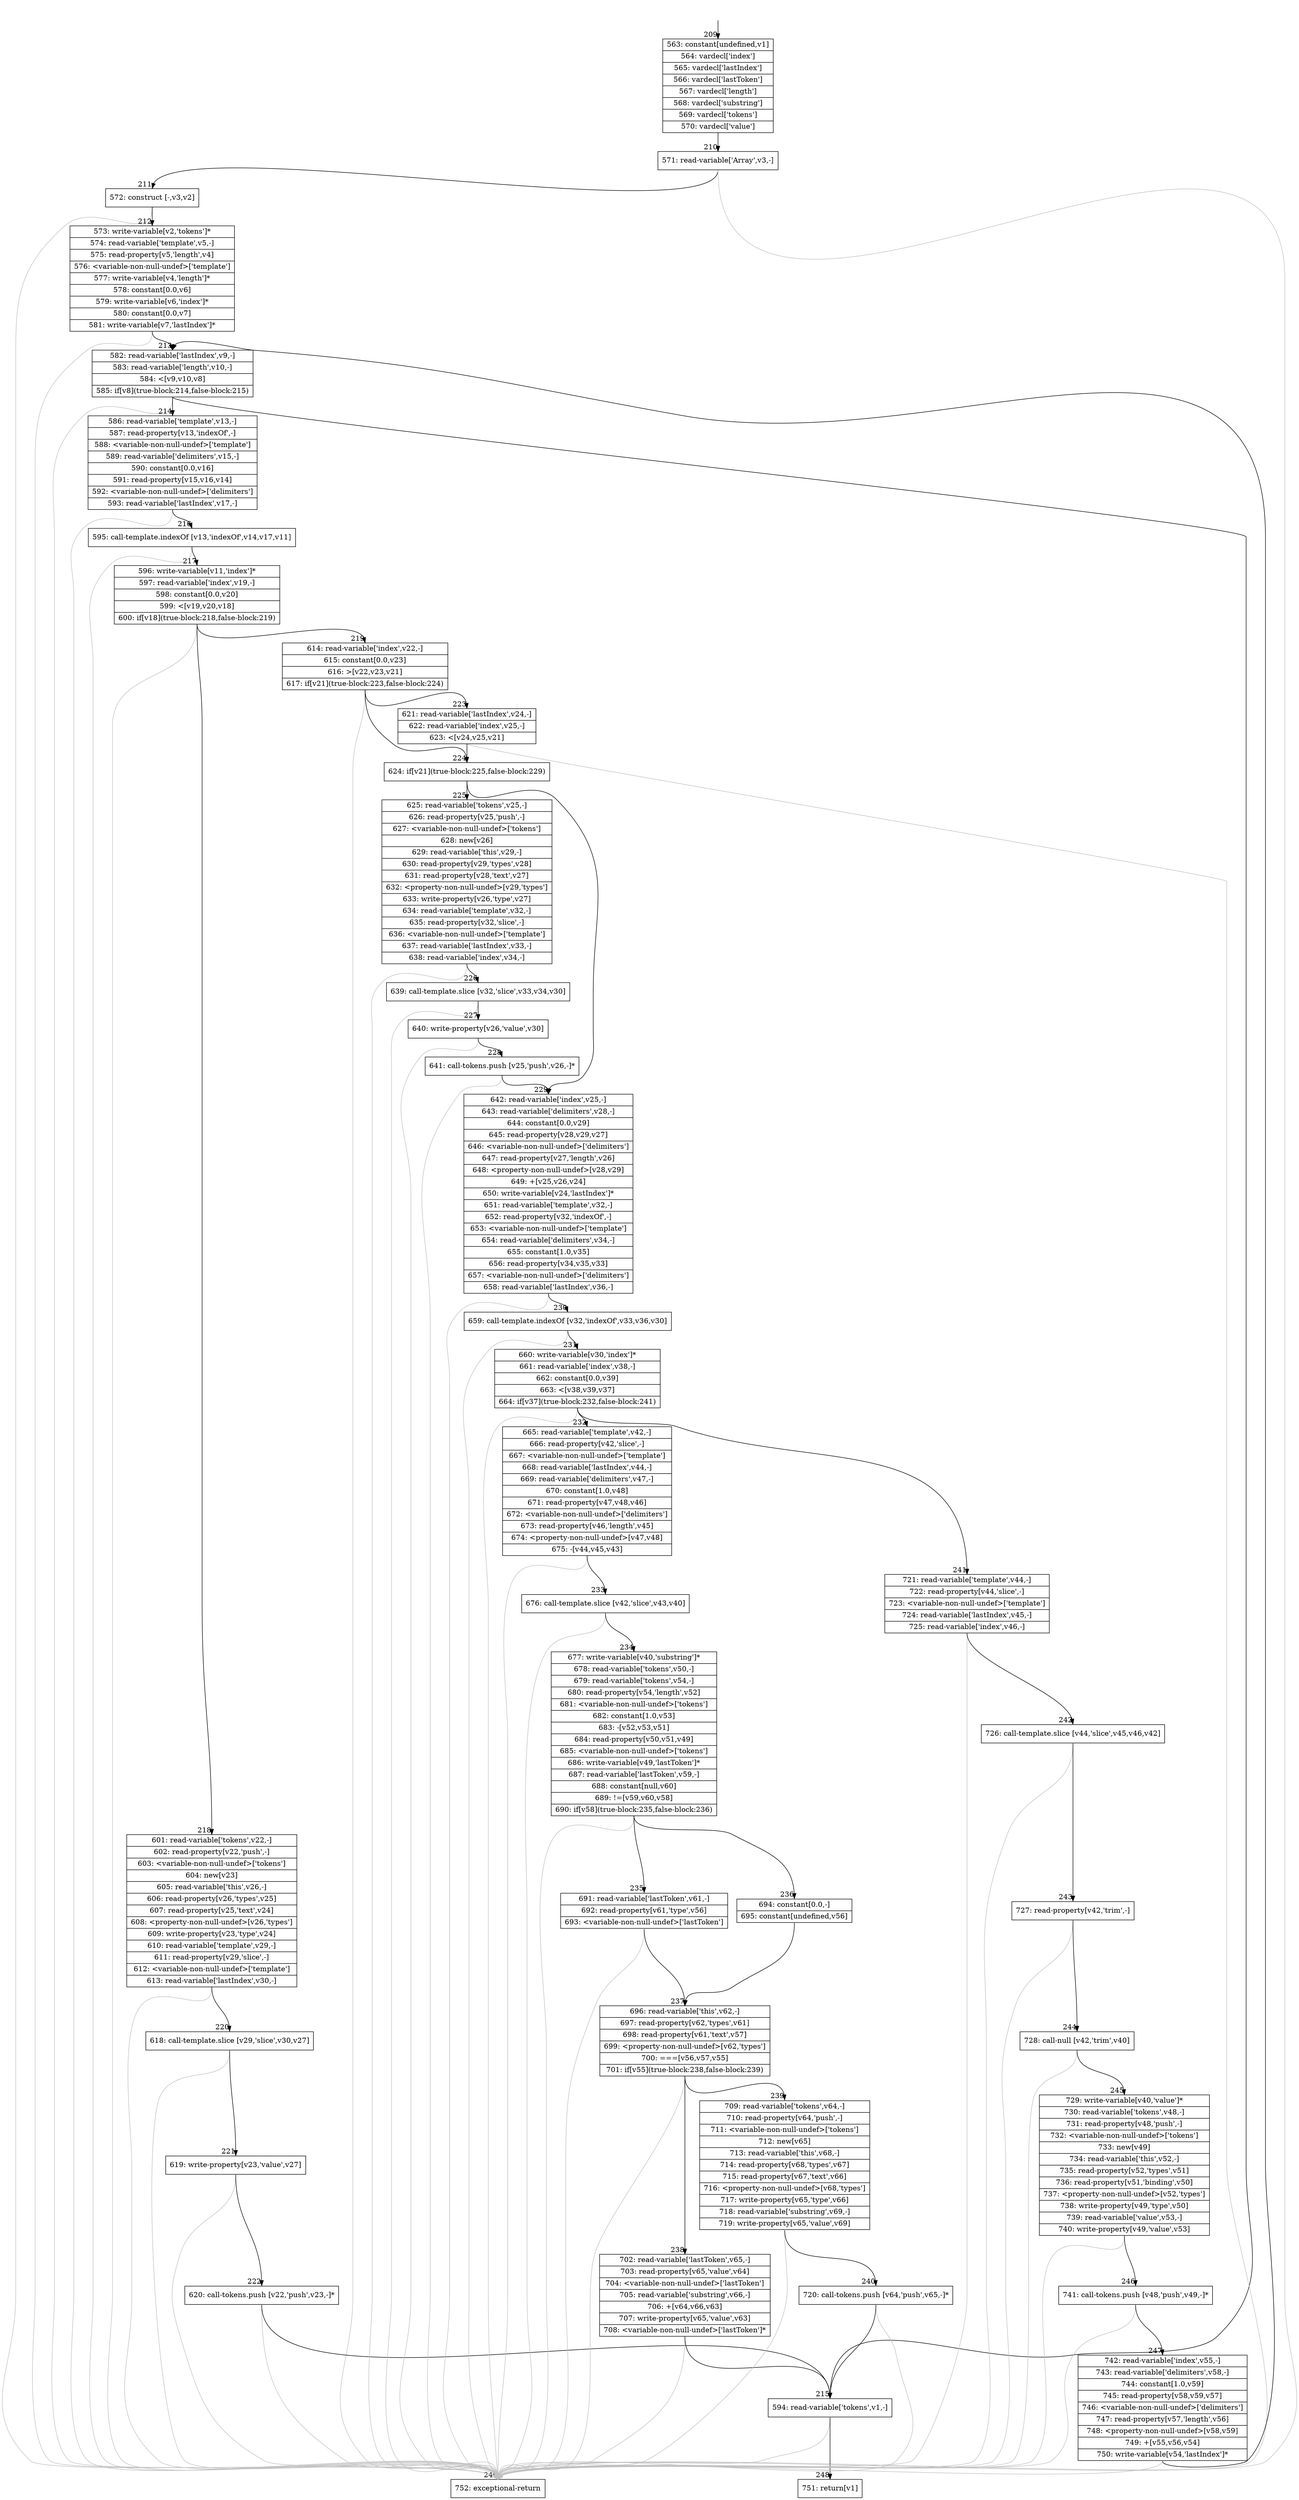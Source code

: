 digraph {
rankdir="TD"
BB_entry26[shape=none,label=""];
BB_entry26 -> BB209 [tailport=s, headport=n, headlabel="    209"]
BB209 [shape=record label="{563: constant[undefined,v1]|564: vardecl['index']|565: vardecl['lastIndex']|566: vardecl['lastToken']|567: vardecl['length']|568: vardecl['substring']|569: vardecl['tokens']|570: vardecl['value']}" ] 
BB209 -> BB210 [tailport=s, headport=n, headlabel="      210"]
BB210 [shape=record label="{571: read-variable['Array',v3,-]}" ] 
BB210 -> BB211 [tailport=s, headport=n, headlabel="      211"]
BB210 -> BB249 [tailport=s, headport=n, color=gray, headlabel="      249"]
BB211 [shape=record label="{572: construct [-,v3,v2]}" ] 
BB211 -> BB212 [tailport=s, headport=n, headlabel="      212"]
BB211 -> BB249 [tailport=s, headport=n, color=gray]
BB212 [shape=record label="{573: write-variable[v2,'tokens']*|574: read-variable['template',v5,-]|575: read-property[v5,'length',v4]|576: \<variable-non-null-undef\>['template']|577: write-variable[v4,'length']*|578: constant[0.0,v6]|579: write-variable[v6,'index']*|580: constant[0.0,v7]|581: write-variable[v7,'lastIndex']*}" ] 
BB212 -> BB213 [tailport=s, headport=n, headlabel="      213"]
BB212 -> BB249 [tailport=s, headport=n, color=gray]
BB213 [shape=record label="{582: read-variable['lastIndex',v9,-]|583: read-variable['length',v10,-]|584: \<[v9,v10,v8]|585: if[v8](true-block:214,false-block:215)}" ] 
BB213 -> BB214 [tailport=s, headport=n, headlabel="      214"]
BB213 -> BB215 [tailport=s, headport=n, headlabel="      215"]
BB213 -> BB249 [tailport=s, headport=n, color=gray]
BB214 [shape=record label="{586: read-variable['template',v13,-]|587: read-property[v13,'indexOf',-]|588: \<variable-non-null-undef\>['template']|589: read-variable['delimiters',v15,-]|590: constant[0.0,v16]|591: read-property[v15,v16,v14]|592: \<variable-non-null-undef\>['delimiters']|593: read-variable['lastIndex',v17,-]}" ] 
BB214 -> BB216 [tailport=s, headport=n, headlabel="      216"]
BB214 -> BB249 [tailport=s, headport=n, color=gray]
BB215 [shape=record label="{594: read-variable['tokens',v1,-]}" ] 
BB215 -> BB248 [tailport=s, headport=n, headlabel="      248"]
BB215 -> BB249 [tailport=s, headport=n, color=gray]
BB216 [shape=record label="{595: call-template.indexOf [v13,'indexOf',v14,v17,v11]}" ] 
BB216 -> BB217 [tailport=s, headport=n, headlabel="      217"]
BB216 -> BB249 [tailport=s, headport=n, color=gray]
BB217 [shape=record label="{596: write-variable[v11,'index']*|597: read-variable['index',v19,-]|598: constant[0.0,v20]|599: \<[v19,v20,v18]|600: if[v18](true-block:218,false-block:219)}" ] 
BB217 -> BB218 [tailport=s, headport=n, headlabel="      218"]
BB217 -> BB219 [tailport=s, headport=n, headlabel="      219"]
BB217 -> BB249 [tailport=s, headport=n, color=gray]
BB218 [shape=record label="{601: read-variable['tokens',v22,-]|602: read-property[v22,'push',-]|603: \<variable-non-null-undef\>['tokens']|604: new[v23]|605: read-variable['this',v26,-]|606: read-property[v26,'types',v25]|607: read-property[v25,'text',v24]|608: \<property-non-null-undef\>[v26,'types']|609: write-property[v23,'type',v24]|610: read-variable['template',v29,-]|611: read-property[v29,'slice',-]|612: \<variable-non-null-undef\>['template']|613: read-variable['lastIndex',v30,-]}" ] 
BB218 -> BB220 [tailport=s, headport=n, headlabel="      220"]
BB218 -> BB249 [tailport=s, headport=n, color=gray]
BB219 [shape=record label="{614: read-variable['index',v22,-]|615: constant[0.0,v23]|616: \>[v22,v23,v21]|617: if[v21](true-block:223,false-block:224)}" ] 
BB219 -> BB224 [tailport=s, headport=n, headlabel="      224"]
BB219 -> BB223 [tailport=s, headport=n, headlabel="      223"]
BB219 -> BB249 [tailport=s, headport=n, color=gray]
BB220 [shape=record label="{618: call-template.slice [v29,'slice',v30,v27]}" ] 
BB220 -> BB221 [tailport=s, headport=n, headlabel="      221"]
BB220 -> BB249 [tailport=s, headport=n, color=gray]
BB221 [shape=record label="{619: write-property[v23,'value',v27]}" ] 
BB221 -> BB222 [tailport=s, headport=n, headlabel="      222"]
BB221 -> BB249 [tailport=s, headport=n, color=gray]
BB222 [shape=record label="{620: call-tokens.push [v22,'push',v23,-]*}" ] 
BB222 -> BB215 [tailport=s, headport=n]
BB222 -> BB249 [tailport=s, headport=n, color=gray]
BB223 [shape=record label="{621: read-variable['lastIndex',v24,-]|622: read-variable['index',v25,-]|623: \<[v24,v25,v21]}" ] 
BB223 -> BB224 [tailport=s, headport=n]
BB223 -> BB249 [tailport=s, headport=n, color=gray]
BB224 [shape=record label="{624: if[v21](true-block:225,false-block:229)}" ] 
BB224 -> BB225 [tailport=s, headport=n, headlabel="      225"]
BB224 -> BB229 [tailport=s, headport=n, headlabel="      229"]
BB225 [shape=record label="{625: read-variable['tokens',v25,-]|626: read-property[v25,'push',-]|627: \<variable-non-null-undef\>['tokens']|628: new[v26]|629: read-variable['this',v29,-]|630: read-property[v29,'types',v28]|631: read-property[v28,'text',v27]|632: \<property-non-null-undef\>[v29,'types']|633: write-property[v26,'type',v27]|634: read-variable['template',v32,-]|635: read-property[v32,'slice',-]|636: \<variable-non-null-undef\>['template']|637: read-variable['lastIndex',v33,-]|638: read-variable['index',v34,-]}" ] 
BB225 -> BB226 [tailport=s, headport=n, headlabel="      226"]
BB225 -> BB249 [tailport=s, headport=n, color=gray]
BB226 [shape=record label="{639: call-template.slice [v32,'slice',v33,v34,v30]}" ] 
BB226 -> BB227 [tailport=s, headport=n, headlabel="      227"]
BB226 -> BB249 [tailport=s, headport=n, color=gray]
BB227 [shape=record label="{640: write-property[v26,'value',v30]}" ] 
BB227 -> BB228 [tailport=s, headport=n, headlabel="      228"]
BB227 -> BB249 [tailport=s, headport=n, color=gray]
BB228 [shape=record label="{641: call-tokens.push [v25,'push',v26,-]*}" ] 
BB228 -> BB229 [tailport=s, headport=n]
BB228 -> BB249 [tailport=s, headport=n, color=gray]
BB229 [shape=record label="{642: read-variable['index',v25,-]|643: read-variable['delimiters',v28,-]|644: constant[0.0,v29]|645: read-property[v28,v29,v27]|646: \<variable-non-null-undef\>['delimiters']|647: read-property[v27,'length',v26]|648: \<property-non-null-undef\>[v28,v29]|649: +[v25,v26,v24]|650: write-variable[v24,'lastIndex']*|651: read-variable['template',v32,-]|652: read-property[v32,'indexOf',-]|653: \<variable-non-null-undef\>['template']|654: read-variable['delimiters',v34,-]|655: constant[1.0,v35]|656: read-property[v34,v35,v33]|657: \<variable-non-null-undef\>['delimiters']|658: read-variable['lastIndex',v36,-]}" ] 
BB229 -> BB230 [tailport=s, headport=n, headlabel="      230"]
BB229 -> BB249 [tailport=s, headport=n, color=gray]
BB230 [shape=record label="{659: call-template.indexOf [v32,'indexOf',v33,v36,v30]}" ] 
BB230 -> BB231 [tailport=s, headport=n, headlabel="      231"]
BB230 -> BB249 [tailport=s, headport=n, color=gray]
BB231 [shape=record label="{660: write-variable[v30,'index']*|661: read-variable['index',v38,-]|662: constant[0.0,v39]|663: \<[v38,v39,v37]|664: if[v37](true-block:232,false-block:241)}" ] 
BB231 -> BB232 [tailport=s, headport=n, headlabel="      232"]
BB231 -> BB241 [tailport=s, headport=n, headlabel="      241"]
BB231 -> BB249 [tailport=s, headport=n, color=gray]
BB232 [shape=record label="{665: read-variable['template',v42,-]|666: read-property[v42,'slice',-]|667: \<variable-non-null-undef\>['template']|668: read-variable['lastIndex',v44,-]|669: read-variable['delimiters',v47,-]|670: constant[1.0,v48]|671: read-property[v47,v48,v46]|672: \<variable-non-null-undef\>['delimiters']|673: read-property[v46,'length',v45]|674: \<property-non-null-undef\>[v47,v48]|675: -[v44,v45,v43]}" ] 
BB232 -> BB233 [tailport=s, headport=n, headlabel="      233"]
BB232 -> BB249 [tailport=s, headport=n, color=gray]
BB233 [shape=record label="{676: call-template.slice [v42,'slice',v43,v40]}" ] 
BB233 -> BB234 [tailport=s, headport=n, headlabel="      234"]
BB233 -> BB249 [tailport=s, headport=n, color=gray]
BB234 [shape=record label="{677: write-variable[v40,'substring']*|678: read-variable['tokens',v50,-]|679: read-variable['tokens',v54,-]|680: read-property[v54,'length',v52]|681: \<variable-non-null-undef\>['tokens']|682: constant[1.0,v53]|683: -[v52,v53,v51]|684: read-property[v50,v51,v49]|685: \<variable-non-null-undef\>['tokens']|686: write-variable[v49,'lastToken']*|687: read-variable['lastToken',v59,-]|688: constant[null,v60]|689: !=[v59,v60,v58]|690: if[v58](true-block:235,false-block:236)}" ] 
BB234 -> BB235 [tailport=s, headport=n, headlabel="      235"]
BB234 -> BB236 [tailport=s, headport=n, headlabel="      236"]
BB234 -> BB249 [tailport=s, headport=n, color=gray]
BB235 [shape=record label="{691: read-variable['lastToken',v61,-]|692: read-property[v61,'type',v56]|693: \<variable-non-null-undef\>['lastToken']}" ] 
BB235 -> BB237 [tailport=s, headport=n, headlabel="      237"]
BB235 -> BB249 [tailport=s, headport=n, color=gray]
BB236 [shape=record label="{694: constant[0.0,-]|695: constant[undefined,v56]}" ] 
BB236 -> BB237 [tailport=s, headport=n]
BB237 [shape=record label="{696: read-variable['this',v62,-]|697: read-property[v62,'types',v61]|698: read-property[v61,'text',v57]|699: \<property-non-null-undef\>[v62,'types']|700: ===[v56,v57,v55]|701: if[v55](true-block:238,false-block:239)}" ] 
BB237 -> BB238 [tailport=s, headport=n, headlabel="      238"]
BB237 -> BB239 [tailport=s, headport=n, headlabel="      239"]
BB237 -> BB249 [tailport=s, headport=n, color=gray]
BB238 [shape=record label="{702: read-variable['lastToken',v65,-]|703: read-property[v65,'value',v64]|704: \<variable-non-null-undef\>['lastToken']|705: read-variable['substring',v66,-]|706: +[v64,v66,v63]|707: write-property[v65,'value',v63]|708: \<variable-non-null-undef\>['lastToken']*}" ] 
BB238 -> BB215 [tailport=s, headport=n]
BB238 -> BB249 [tailport=s, headport=n, color=gray]
BB239 [shape=record label="{709: read-variable['tokens',v64,-]|710: read-property[v64,'push',-]|711: \<variable-non-null-undef\>['tokens']|712: new[v65]|713: read-variable['this',v68,-]|714: read-property[v68,'types',v67]|715: read-property[v67,'text',v66]|716: \<property-non-null-undef\>[v68,'types']|717: write-property[v65,'type',v66]|718: read-variable['substring',v69,-]|719: write-property[v65,'value',v69]}" ] 
BB239 -> BB240 [tailport=s, headport=n, headlabel="      240"]
BB239 -> BB249 [tailport=s, headport=n, color=gray]
BB240 [shape=record label="{720: call-tokens.push [v64,'push',v65,-]*}" ] 
BB240 -> BB215 [tailport=s, headport=n]
BB240 -> BB249 [tailport=s, headport=n, color=gray]
BB241 [shape=record label="{721: read-variable['template',v44,-]|722: read-property[v44,'slice',-]|723: \<variable-non-null-undef\>['template']|724: read-variable['lastIndex',v45,-]|725: read-variable['index',v46,-]}" ] 
BB241 -> BB242 [tailport=s, headport=n, headlabel="      242"]
BB241 -> BB249 [tailport=s, headport=n, color=gray]
BB242 [shape=record label="{726: call-template.slice [v44,'slice',v45,v46,v42]}" ] 
BB242 -> BB243 [tailport=s, headport=n, headlabel="      243"]
BB242 -> BB249 [tailport=s, headport=n, color=gray]
BB243 [shape=record label="{727: read-property[v42,'trim',-]}" ] 
BB243 -> BB244 [tailport=s, headport=n, headlabel="      244"]
BB243 -> BB249 [tailport=s, headport=n, color=gray]
BB244 [shape=record label="{728: call-null [v42,'trim',v40]}" ] 
BB244 -> BB245 [tailport=s, headport=n, headlabel="      245"]
BB244 -> BB249 [tailport=s, headport=n, color=gray]
BB245 [shape=record label="{729: write-variable[v40,'value']*|730: read-variable['tokens',v48,-]|731: read-property[v48,'push',-]|732: \<variable-non-null-undef\>['tokens']|733: new[v49]|734: read-variable['this',v52,-]|735: read-property[v52,'types',v51]|736: read-property[v51,'binding',v50]|737: \<property-non-null-undef\>[v52,'types']|738: write-property[v49,'type',v50]|739: read-variable['value',v53,-]|740: write-property[v49,'value',v53]}" ] 
BB245 -> BB246 [tailport=s, headport=n, headlabel="      246"]
BB245 -> BB249 [tailport=s, headport=n, color=gray]
BB246 [shape=record label="{741: call-tokens.push [v48,'push',v49,-]*}" ] 
BB246 -> BB247 [tailport=s, headport=n, headlabel="      247"]
BB246 -> BB249 [tailport=s, headport=n, color=gray]
BB247 [shape=record label="{742: read-variable['index',v55,-]|743: read-variable['delimiters',v58,-]|744: constant[1.0,v59]|745: read-property[v58,v59,v57]|746: \<variable-non-null-undef\>['delimiters']|747: read-property[v57,'length',v56]|748: \<property-non-null-undef\>[v58,v59]|749: +[v55,v56,v54]|750: write-variable[v54,'lastIndex']*}" ] 
BB247 -> BB213 [tailport=s, headport=n]
BB247 -> BB249 [tailport=s, headport=n, color=gray]
BB248 [shape=record label="{751: return[v1]}" ] 
BB249 [shape=record label="{752: exceptional-return}" ] 
//#$~ 239
}
